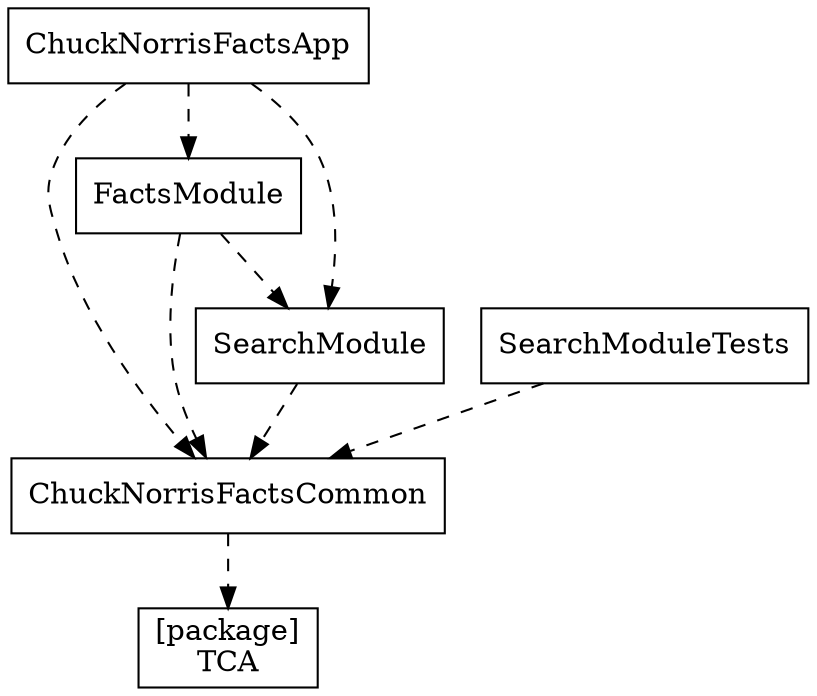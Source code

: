 digraph {
  ChuckNorrisFactsApp [shape=box]
  ChuckNorrisFactsCommon [label=ChuckNorrisFactsCommon shape=box]
  ChuckNorrisFactsApp [shape=box]
  FactsModule [label=FactsModule shape=box]
  ChuckNorrisFactsApp [shape=box]
  SearchModule [label=SearchModule shape=box]
  ChuckNorrisFactsCommon [shape=box]
  TCA [label="[package]\nTCA" shape=box]
  FactsModule [shape=box]
  SearchModule [label=SearchModule shape=box]
  FactsModule [shape=box]
  ChuckNorrisFactsCommon [label=ChuckNorrisFactsCommon shape=box]
  SearchModule [shape=box]
  ChuckNorrisFactsCommon [label=ChuckNorrisFactsCommon shape=box]
  SearchModuleTests [shape=box]
  ChuckNorrisFactsCommon [label=ChuckNorrisFactsCommon shape=box]
  ChuckNorrisFactsApp -> ChuckNorrisFactsCommon [style=dashed]
  ChuckNorrisFactsApp -> FactsModule [style=dashed]
  ChuckNorrisFactsApp -> SearchModule [style=dashed]
  ChuckNorrisFactsCommon -> TCA [style=dashed]
  FactsModule -> SearchModule [style=dashed]
  FactsModule -> ChuckNorrisFactsCommon [style=dashed]
  SearchModule -> ChuckNorrisFactsCommon [style=dashed]
  SearchModuleTests -> ChuckNorrisFactsCommon [style=dashed]
}